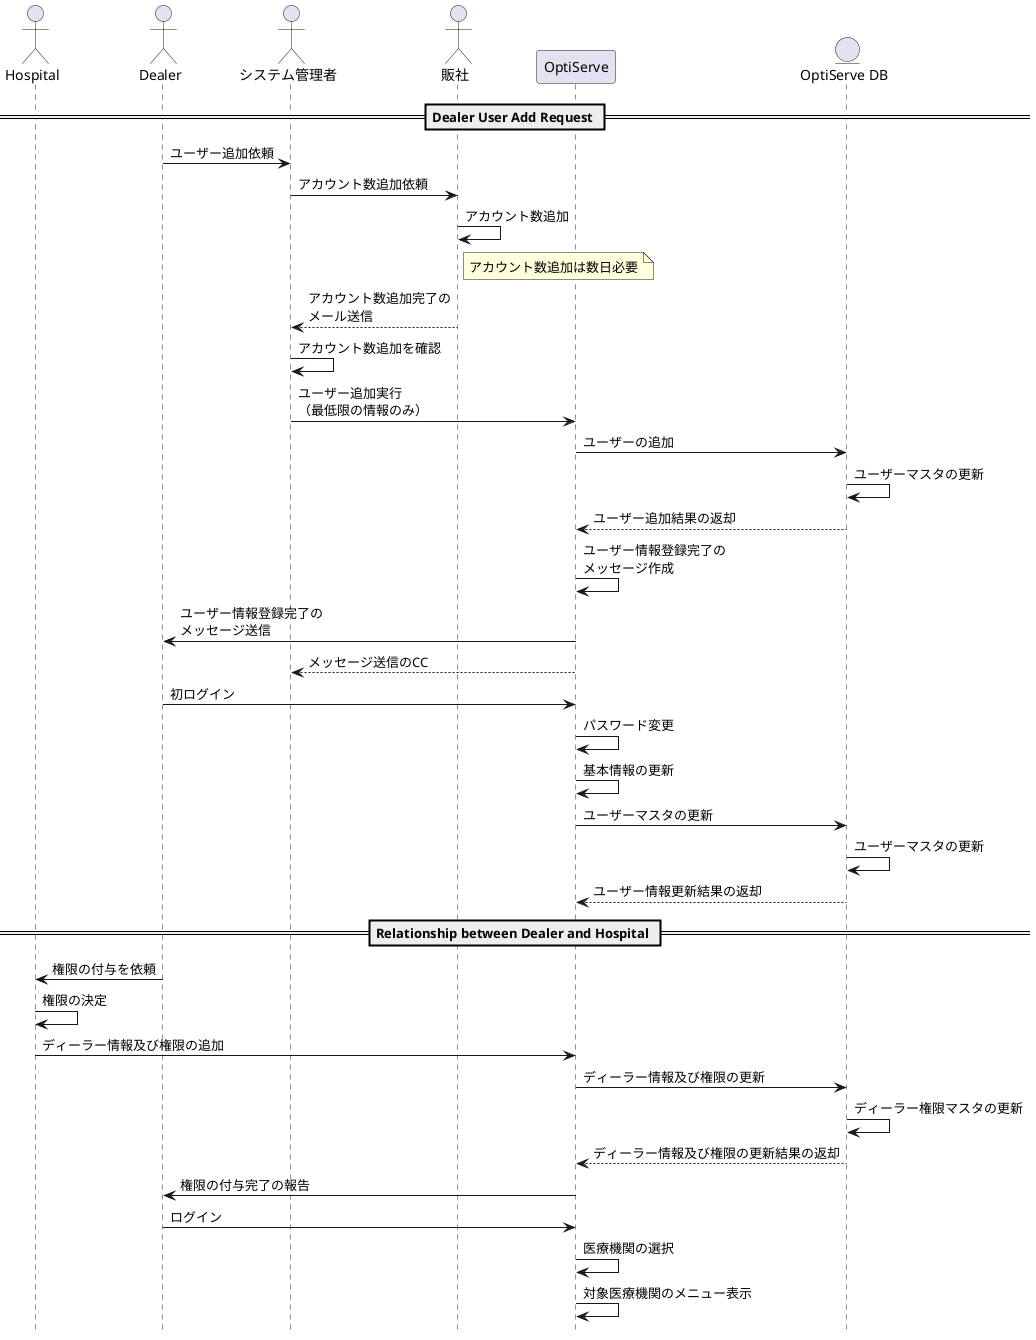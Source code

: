 @startuml
'------------------------------------------------
' Title: OptiServe Generate Dealer User
'        ディーラーユーザーの追加
' Date: 2025-03-17
' Author: H.Miyazawa
' ChangeLog:
'    2025-03-17: First Edition
'------------------------------------------------
hide footbox
actor Hospital as hp
actor Dealer as dl
actor システム管理者 as admin
actor 販社 as ricoh
participant "OptiServe" as os
entity "OptiServe DB" as osdb

== Dealer User Add Request ==
dl -> admin: ユーザー追加依頼
admin -> ricoh: アカウント数追加依頼
ricoh -> ricoh: アカウント数追加
note right ricoh: アカウント数追加は数日必要
ricoh --> admin: アカウント数追加完了の\nメール送信
admin -> admin: アカウント数追加を確認
admin -> os: ユーザー追加実行\n（最低限の情報のみ）
os -> osdb: ユーザーの追加
osdb -> osdb: ユーザーマスタの更新
osdb --> os: ユーザー追加結果の返却
os -> os: ユーザー情報登録完了の\nメッセージ作成
os -> dl: ユーザー情報登録完了の\nメッセージ送信
os --> admin: メッセージ送信のCC
dl -> os: 初ログイン
os -> os: パスワード変更
os -> os: 基本情報の更新
os -> osdb: ユーザーマスタの更新
osdb -> osdb: ユーザーマスタの更新
osdb --> os: ユーザー情報更新結果の返却

== Relationship between Dealer and Hospital ==
dl -> hp: 権限の付与を依頼
hp -> hp: 権限の決定
hp -> os: ディーラー情報及び権限の追加
os -> osdb: ディーラー情報及び権限の更新
osdb -> osdb: ディーラー権限マスタの更新
osdb --> os: ディーラー情報及び権限の更新結果の返却
os -> dl: 権限の付与完了の報告
dl -> os: ログイン
os -> os: 医療機関の選択
os -> os: 対象医療機関のメニュー表示
@enduml